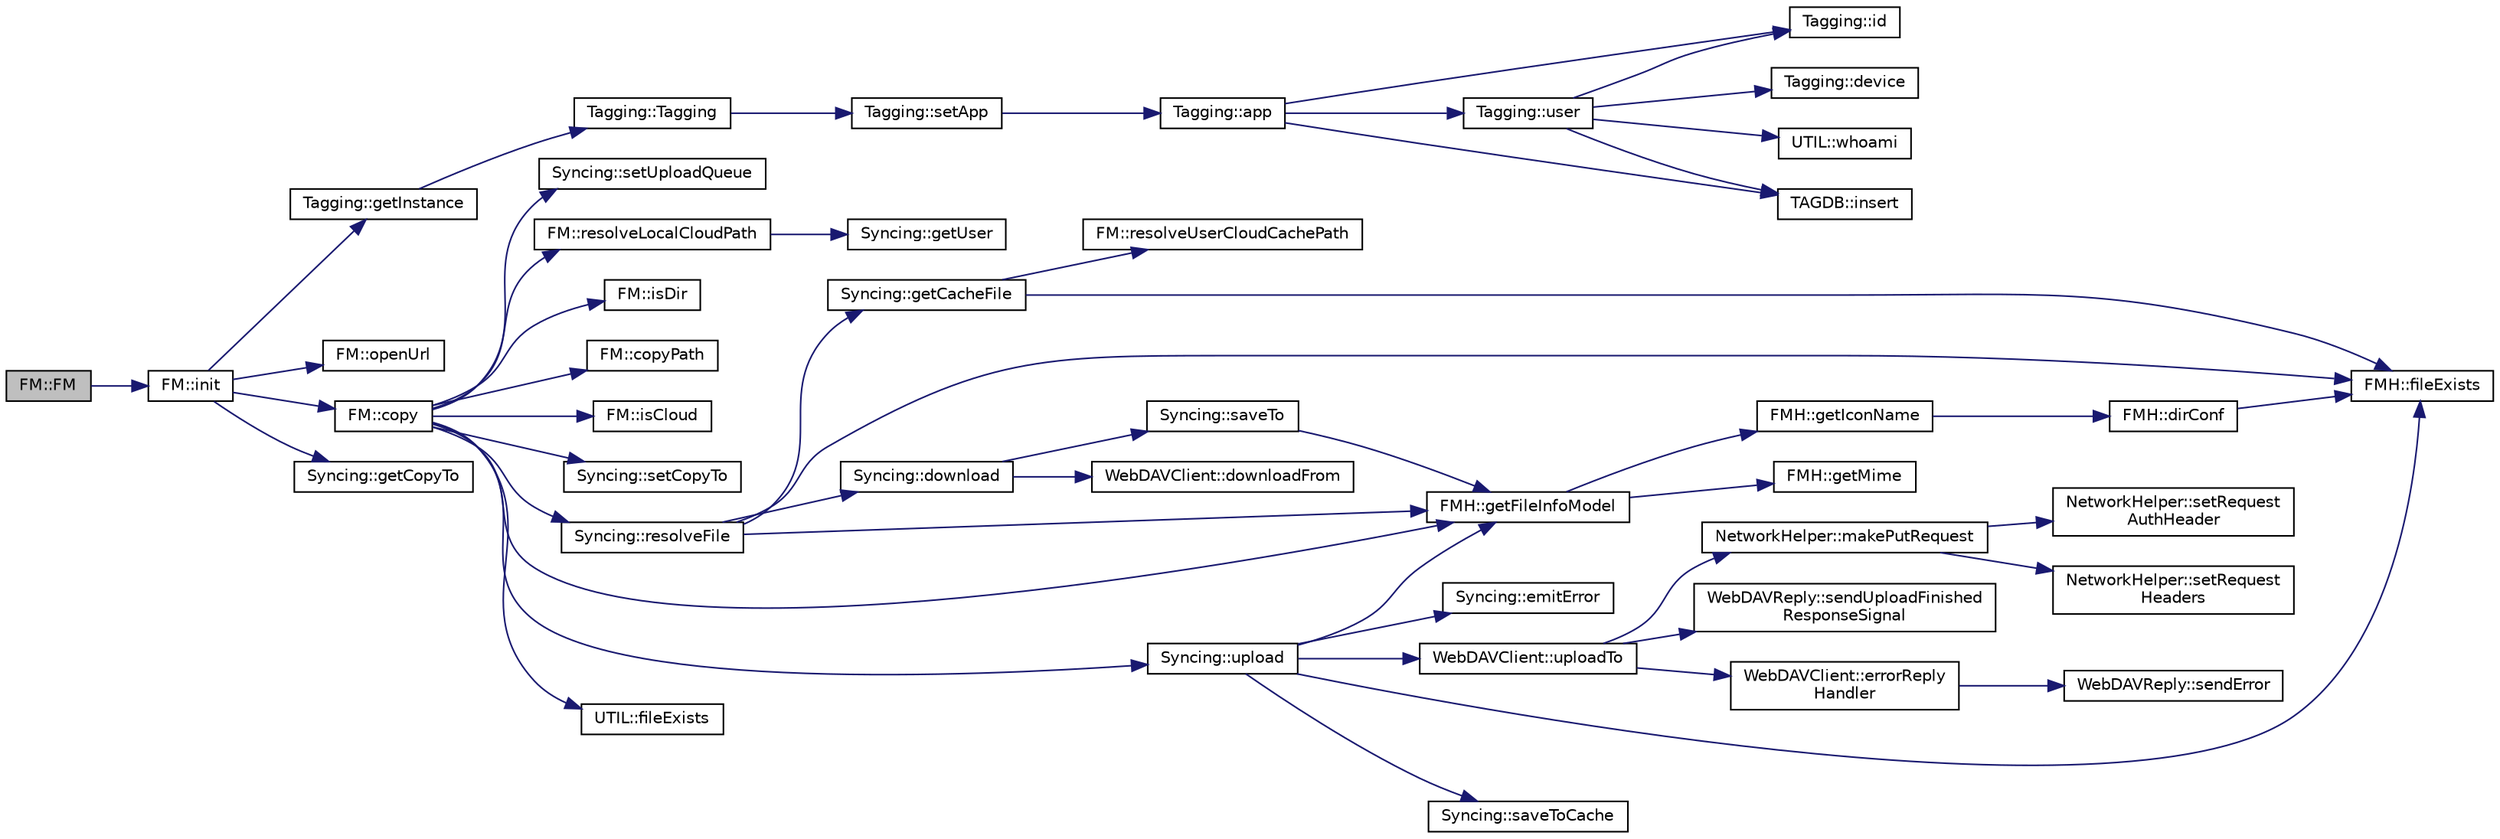 digraph "FM::FM"
{
 // INTERACTIVE_SVG=YES
 // LATEX_PDF_SIZE
  edge [fontname="Helvetica",fontsize="10",labelfontname="Helvetica",labelfontsize="10"];
  node [fontname="Helvetica",fontsize="10",shape=record];
  rankdir="LR";
  Node0 [label="FM::FM",height=0.2,width=0.4,color="black", fillcolor="grey75", style="filled", fontcolor="black",tooltip=" "];
  Node0 -> Node1 [color="midnightblue",fontsize="10",style="solid",fontname="Helvetica"];
  Node1 [label="FM::init",height=0.2,width=0.4,color="black", fillcolor="white", style="filled",URL="$class_f_m.html#a2963953441035d07e786165e7fa31d27",tooltip=" "];
  Node1 -> Node2 [color="midnightblue",fontsize="10",style="solid",fontname="Helvetica"];
  Node2 [label="Tagging::getInstance",height=0.2,width=0.4,color="black", fillcolor="white", style="filled",URL="$class_tagging.html#a7e834244f19d8e0873f728325a8a100a",tooltip=" "];
  Node2 -> Node3 [color="midnightblue",fontsize="10",style="solid",fontname="Helvetica"];
  Node3 [label="Tagging::Tagging",height=0.2,width=0.4,color="black", fillcolor="white", style="filled",URL="$class_tagging.html#afe9c4358af8707d5024dcfb40d67d438",tooltip=" "];
  Node3 -> Node4 [color="midnightblue",fontsize="10",style="solid",fontname="Helvetica"];
  Node4 [label="Tagging::setApp",height=0.2,width=0.4,color="black", fillcolor="white", style="filled",URL="$class_tagging.html#a8a55be08de02a70703ab5fae75de480b",tooltip=" "];
  Node4 -> Node5 [color="midnightblue",fontsize="10",style="solid",fontname="Helvetica"];
  Node5 [label="Tagging::app",height=0.2,width=0.4,color="black", fillcolor="white", style="filled",URL="$class_tagging.html#a2cde86115e636c337a11765f62daf776",tooltip=" "];
  Node5 -> Node6 [color="midnightblue",fontsize="10",style="solid",fontname="Helvetica"];
  Node6 [label="TAGDB::insert",height=0.2,width=0.4,color="black", fillcolor="white", style="filled",URL="$class_t_a_g_d_b.html#a9e576bf7931cc64359ea1380fec51f9f",tooltip=" "];
  Node5 -> Node7 [color="midnightblue",fontsize="10",style="solid",fontname="Helvetica"];
  Node7 [label="Tagging::user",height=0.2,width=0.4,color="black", fillcolor="white", style="filled",URL="$class_tagging.html#a1e2dc1231e33e88810cf1a72bd5da1c9",tooltip=" "];
  Node7 -> Node8 [color="midnightblue",fontsize="10",style="solid",fontname="Helvetica"];
  Node8 [label="Tagging::id",height=0.2,width=0.4,color="black", fillcolor="white", style="filled",URL="$class_tagging.html#a2b8eb93e771e3f7569420ce900d0e069",tooltip=" "];
  Node7 -> Node9 [color="midnightblue",fontsize="10",style="solid",fontname="Helvetica"];
  Node9 [label="UTIL::whoami",height=0.2,width=0.4,color="black", fillcolor="white", style="filled",URL="$namespace_u_t_i_l.html#a6de20774f0dc1be9358394ef3e687f75",tooltip=" "];
  Node7 -> Node10 [color="midnightblue",fontsize="10",style="solid",fontname="Helvetica"];
  Node10 [label="Tagging::device",height=0.2,width=0.4,color="black", fillcolor="white", style="filled",URL="$class_tagging.html#addbf3291cb31672392f65b643a92a920",tooltip=" "];
  Node7 -> Node6 [color="midnightblue",fontsize="10",style="solid",fontname="Helvetica"];
  Node5 -> Node8 [color="midnightblue",fontsize="10",style="solid",fontname="Helvetica"];
  Node1 -> Node11 [color="midnightblue",fontsize="10",style="solid",fontname="Helvetica"];
  Node11 [label="FM::openUrl",height=0.2,width=0.4,color="black", fillcolor="white", style="filled",URL="$class_f_m.html#ac5568c32ec755cf94247968851d78fd2",tooltip=" "];
  Node1 -> Node12 [color="midnightblue",fontsize="10",style="solid",fontname="Helvetica"];
  Node12 [label="FM::copy",height=0.2,width=0.4,color="black", fillcolor="white", style="filled",URL="$class_f_m.html#ae8d94b51a8940f8a426ff0868f769f28",tooltip=" "];
  Node12 -> Node13 [color="midnightblue",fontsize="10",style="solid",fontname="Helvetica"];
  Node13 [label="FM::isDir",height=0.2,width=0.4,color="black", fillcolor="white", style="filled",URL="$class_f_m.html#a8d97fbe1844512d305cf49631e242502",tooltip=" "];
  Node12 -> Node14 [color="midnightblue",fontsize="10",style="solid",fontname="Helvetica"];
  Node14 [label="FM::copyPath",height=0.2,width=0.4,color="black", fillcolor="white", style="filled",URL="$class_f_m.html#a528d8e89c55450be24438351994682e3",tooltip=" "];
  Node12 -> Node15 [color="midnightblue",fontsize="10",style="solid",fontname="Helvetica"];
  Node15 [label="FM::isCloud",height=0.2,width=0.4,color="black", fillcolor="white", style="filled",URL="$class_f_m.html#aa6f8d40161e42e11b88a1cd8c7dafb97",tooltip=" "];
  Node12 -> Node16 [color="midnightblue",fontsize="10",style="solid",fontname="Helvetica"];
  Node16 [label="Syncing::setCopyTo",height=0.2,width=0.4,color="black", fillcolor="white", style="filled",URL="$class_syncing.html#a09ba4fc439e6fce7c665707c2cc9d8da",tooltip=" "];
  Node12 -> Node17 [color="midnightblue",fontsize="10",style="solid",fontname="Helvetica"];
  Node17 [label="Syncing::resolveFile",height=0.2,width=0.4,color="black", fillcolor="white", style="filled",URL="$class_syncing.html#af94159401c69e757e0e6f944a97153a8",tooltip=" "];
  Node17 -> Node18 [color="midnightblue",fontsize="10",style="solid",fontname="Helvetica"];
  Node18 [label="Syncing::getCacheFile",height=0.2,width=0.4,color="black", fillcolor="white", style="filled",URL="$class_syncing.html#a1a6ee2e16630d4474846dd8f50ed87d7",tooltip=" "];
  Node18 -> Node19 [color="midnightblue",fontsize="10",style="solid",fontname="Helvetica"];
  Node19 [label="FM::resolveUserCloudCachePath",height=0.2,width=0.4,color="black", fillcolor="white", style="filled",URL="$class_f_m.html#acae92041969d1a3bd16e149827623bcc",tooltip=" "];
  Node18 -> Node20 [color="midnightblue",fontsize="10",style="solid",fontname="Helvetica"];
  Node20 [label="FMH::fileExists",height=0.2,width=0.4,color="black", fillcolor="white", style="filled",URL="$namespace_f_m_h.html#a96fb85b0283389ba71e8a20daeab400f",tooltip=" "];
  Node17 -> Node20 [color="midnightblue",fontsize="10",style="solid",fontname="Helvetica"];
  Node17 -> Node21 [color="midnightblue",fontsize="10",style="solid",fontname="Helvetica"];
  Node21 [label="FMH::getFileInfoModel",height=0.2,width=0.4,color="black", fillcolor="white", style="filled",URL="$namespace_f_m_h.html#ac748bdab6e71b54b5817eee0ab5f63ed",tooltip=" "];
  Node21 -> Node22 [color="midnightblue",fontsize="10",style="solid",fontname="Helvetica"];
  Node22 [label="FMH::getMime",height=0.2,width=0.4,color="black", fillcolor="white", style="filled",URL="$namespace_f_m_h.html#ae5ec7c16319a70d5e440e697c1f77302",tooltip=" "];
  Node21 -> Node23 [color="midnightblue",fontsize="10",style="solid",fontname="Helvetica"];
  Node23 [label="FMH::getIconName",height=0.2,width=0.4,color="black", fillcolor="white", style="filled",URL="$namespace_f_m_h.html#ab081b4a8e2faedbe025f94fa44113bac",tooltip=" "];
  Node23 -> Node24 [color="midnightblue",fontsize="10",style="solid",fontname="Helvetica"];
  Node24 [label="FMH::dirConf",height=0.2,width=0.4,color="black", fillcolor="white", style="filled",URL="$namespace_f_m_h.html#a1b405335d77e0369742dde8540bc7add",tooltip=" "];
  Node24 -> Node20 [color="midnightblue",fontsize="10",style="solid",fontname="Helvetica"];
  Node17 -> Node25 [color="midnightblue",fontsize="10",style="solid",fontname="Helvetica"];
  Node25 [label="Syncing::download",height=0.2,width=0.4,color="black", fillcolor="white", style="filled",URL="$class_syncing.html#af5390b477d45fcb310b32c3630e94518",tooltip=" "];
  Node25 -> Node26 [color="midnightblue",fontsize="10",style="solid",fontname="Helvetica"];
  Node26 [label="WebDAVClient::downloadFrom",height=0.2,width=0.4,color="black", fillcolor="white", style="filled",URL="$class_web_d_a_v_client.html#a1a8db9a6a138f95a1b8b68099fefc8b8",tooltip=" "];
  Node25 -> Node27 [color="midnightblue",fontsize="10",style="solid",fontname="Helvetica"];
  Node27 [label="Syncing::saveTo",height=0.2,width=0.4,color="black", fillcolor="white", style="filled",URL="$class_syncing.html#a6895a00ea0d4b07e52edb32fcd78a7ad",tooltip=" "];
  Node27 -> Node21 [color="midnightblue",fontsize="10",style="solid",fontname="Helvetica"];
  Node12 -> Node28 [color="midnightblue",fontsize="10",style="solid",fontname="Helvetica"];
  Node28 [label="UTIL::fileExists",height=0.2,width=0.4,color="black", fillcolor="white", style="filled",URL="$namespace_u_t_i_l.html#ac943f29fc308bd3396df8849df657ab6",tooltip=" "];
  Node12 -> Node21 [color="midnightblue",fontsize="10",style="solid",fontname="Helvetica"];
  Node12 -> Node29 [color="midnightblue",fontsize="10",style="solid",fontname="Helvetica"];
  Node29 [label="Syncing::setUploadQueue",height=0.2,width=0.4,color="black", fillcolor="white", style="filled",URL="$class_syncing.html#aed5ebd1b72f898073821060addde1017",tooltip=" "];
  Node12 -> Node30 [color="midnightblue",fontsize="10",style="solid",fontname="Helvetica"];
  Node30 [label="Syncing::upload",height=0.2,width=0.4,color="black", fillcolor="white", style="filled",URL="$class_syncing.html#a9faa666c33d7ea762b127eb03cb971d6",tooltip=" "];
  Node30 -> Node20 [color="midnightblue",fontsize="10",style="solid",fontname="Helvetica"];
  Node30 -> Node31 [color="midnightblue",fontsize="10",style="solid",fontname="Helvetica"];
  Node31 [label="WebDAVClient::uploadTo",height=0.2,width=0.4,color="black", fillcolor="white", style="filled",URL="$class_web_d_a_v_client.html#a168ca7ab3edc10ab4026f6bae9a43b96",tooltip=" "];
  Node31 -> Node32 [color="midnightblue",fontsize="10",style="solid",fontname="Helvetica"];
  Node32 [label="NetworkHelper::makePutRequest",height=0.2,width=0.4,color="black", fillcolor="white", style="filled",URL="$class_network_helper.html#a03b6ef15708fbcb872e77b5f098c620b",tooltip=" "];
  Node32 -> Node33 [color="midnightblue",fontsize="10",style="solid",fontname="Helvetica"];
  Node33 [label="NetworkHelper::setRequest\lAuthHeader",height=0.2,width=0.4,color="black", fillcolor="white", style="filled",URL="$class_network_helper.html#a399431d07f53fe9d51de9cc8feb82870",tooltip=" "];
  Node32 -> Node34 [color="midnightblue",fontsize="10",style="solid",fontname="Helvetica"];
  Node34 [label="NetworkHelper::setRequest\lHeaders",height=0.2,width=0.4,color="black", fillcolor="white", style="filled",URL="$class_network_helper.html#acd2024e4fdc4c63c6b3d159f834a5b7d",tooltip=" "];
  Node31 -> Node35 [color="midnightblue",fontsize="10",style="solid",fontname="Helvetica"];
  Node35 [label="WebDAVReply::sendUploadFinished\lResponseSignal",height=0.2,width=0.4,color="black", fillcolor="white", style="filled",URL="$class_web_d_a_v_reply.html#aa5f3509ac95dcf84f0948f98726c1754",tooltip=" "];
  Node31 -> Node36 [color="midnightblue",fontsize="10",style="solid",fontname="Helvetica"];
  Node36 [label="WebDAVClient::errorReply\lHandler",height=0.2,width=0.4,color="black", fillcolor="white", style="filled",URL="$class_web_d_a_v_client.html#a7c55b87f2da54a454ccd736033586ae4",tooltip=" "];
  Node36 -> Node37 [color="midnightblue",fontsize="10",style="solid",fontname="Helvetica"];
  Node37 [label="WebDAVReply::sendError",height=0.2,width=0.4,color="black", fillcolor="white", style="filled",URL="$class_web_d_a_v_reply.html#af2e9887105f9555aeb6d74ca45995d7a",tooltip=" "];
  Node30 -> Node38 [color="midnightblue",fontsize="10",style="solid",fontname="Helvetica"];
  Node38 [label="Syncing::saveToCache",height=0.2,width=0.4,color="black", fillcolor="white", style="filled",URL="$class_syncing.html#a41081813c21c8b48f853641d0edc83e7",tooltip=" "];
  Node30 -> Node21 [color="midnightblue",fontsize="10",style="solid",fontname="Helvetica"];
  Node30 -> Node39 [color="midnightblue",fontsize="10",style="solid",fontname="Helvetica"];
  Node39 [label="Syncing::emitError",height=0.2,width=0.4,color="black", fillcolor="white", style="filled",URL="$class_syncing.html#a02d84a787aec374dbffa16931db397c1",tooltip=" "];
  Node12 -> Node40 [color="midnightblue",fontsize="10",style="solid",fontname="Helvetica"];
  Node40 [label="FM::resolveLocalCloudPath",height=0.2,width=0.4,color="black", fillcolor="white", style="filled",URL="$class_f_m.html#a627c9613609b315501f8a3e627354fda",tooltip=" "];
  Node40 -> Node41 [color="midnightblue",fontsize="10",style="solid",fontname="Helvetica"];
  Node41 [label="Syncing::getUser",height=0.2,width=0.4,color="black", fillcolor="white", style="filled",URL="$class_syncing.html#aa41faa9bcfa5530956db744e1d6cc3c2",tooltip=" "];
  Node1 -> Node42 [color="midnightblue",fontsize="10",style="solid",fontname="Helvetica"];
  Node42 [label="Syncing::getCopyTo",height=0.2,width=0.4,color="black", fillcolor="white", style="filled",URL="$class_syncing.html#a488d992005f5e429c11eef631271eabf",tooltip=" "];
}
